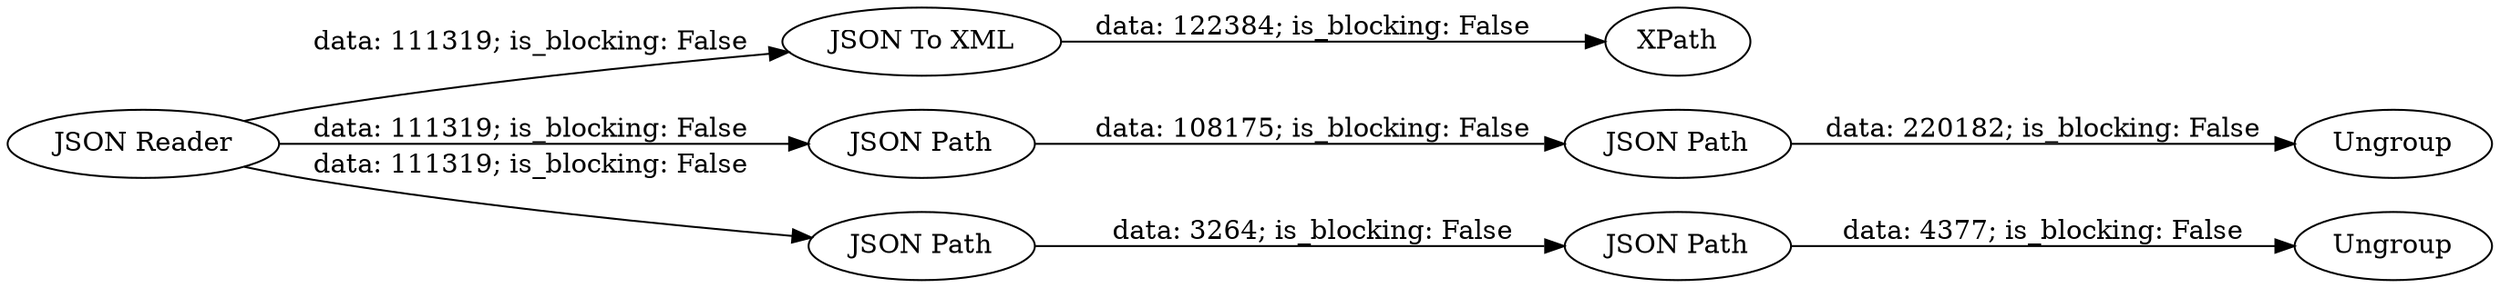 digraph {
	"8013533580678899281_5" [label="JSON Path"]
	"8013533580678899281_1" [label="JSON Reader"]
	"8013533580678899281_2" [label="JSON To XML"]
	"8013533580678899281_6" [label=Ungroup]
	"8013533580678899281_8" [label=Ungroup]
	"8013533580678899281_4" [label="JSON Path"]
	"8013533580678899281_7" [label="JSON Path"]
	"8013533580678899281_9" [label="JSON Path"]
	"8013533580678899281_10" [label=XPath]
	"8013533580678899281_9" -> "8013533580678899281_7" [label="data: 3264; is_blocking: False"]
	"8013533580678899281_1" -> "8013533580678899281_4" [label="data: 111319; is_blocking: False"]
	"8013533580678899281_1" -> "8013533580678899281_2" [label="data: 111319; is_blocking: False"]
	"8013533580678899281_5" -> "8013533580678899281_6" [label="data: 220182; is_blocking: False"]
	"8013533580678899281_2" -> "8013533580678899281_10" [label="data: 122384; is_blocking: False"]
	"8013533580678899281_1" -> "8013533580678899281_9" [label="data: 111319; is_blocking: False"]
	"8013533580678899281_4" -> "8013533580678899281_5" [label="data: 108175; is_blocking: False"]
	"8013533580678899281_7" -> "8013533580678899281_8" [label="data: 4377; is_blocking: False"]
	rankdir=LR
}
